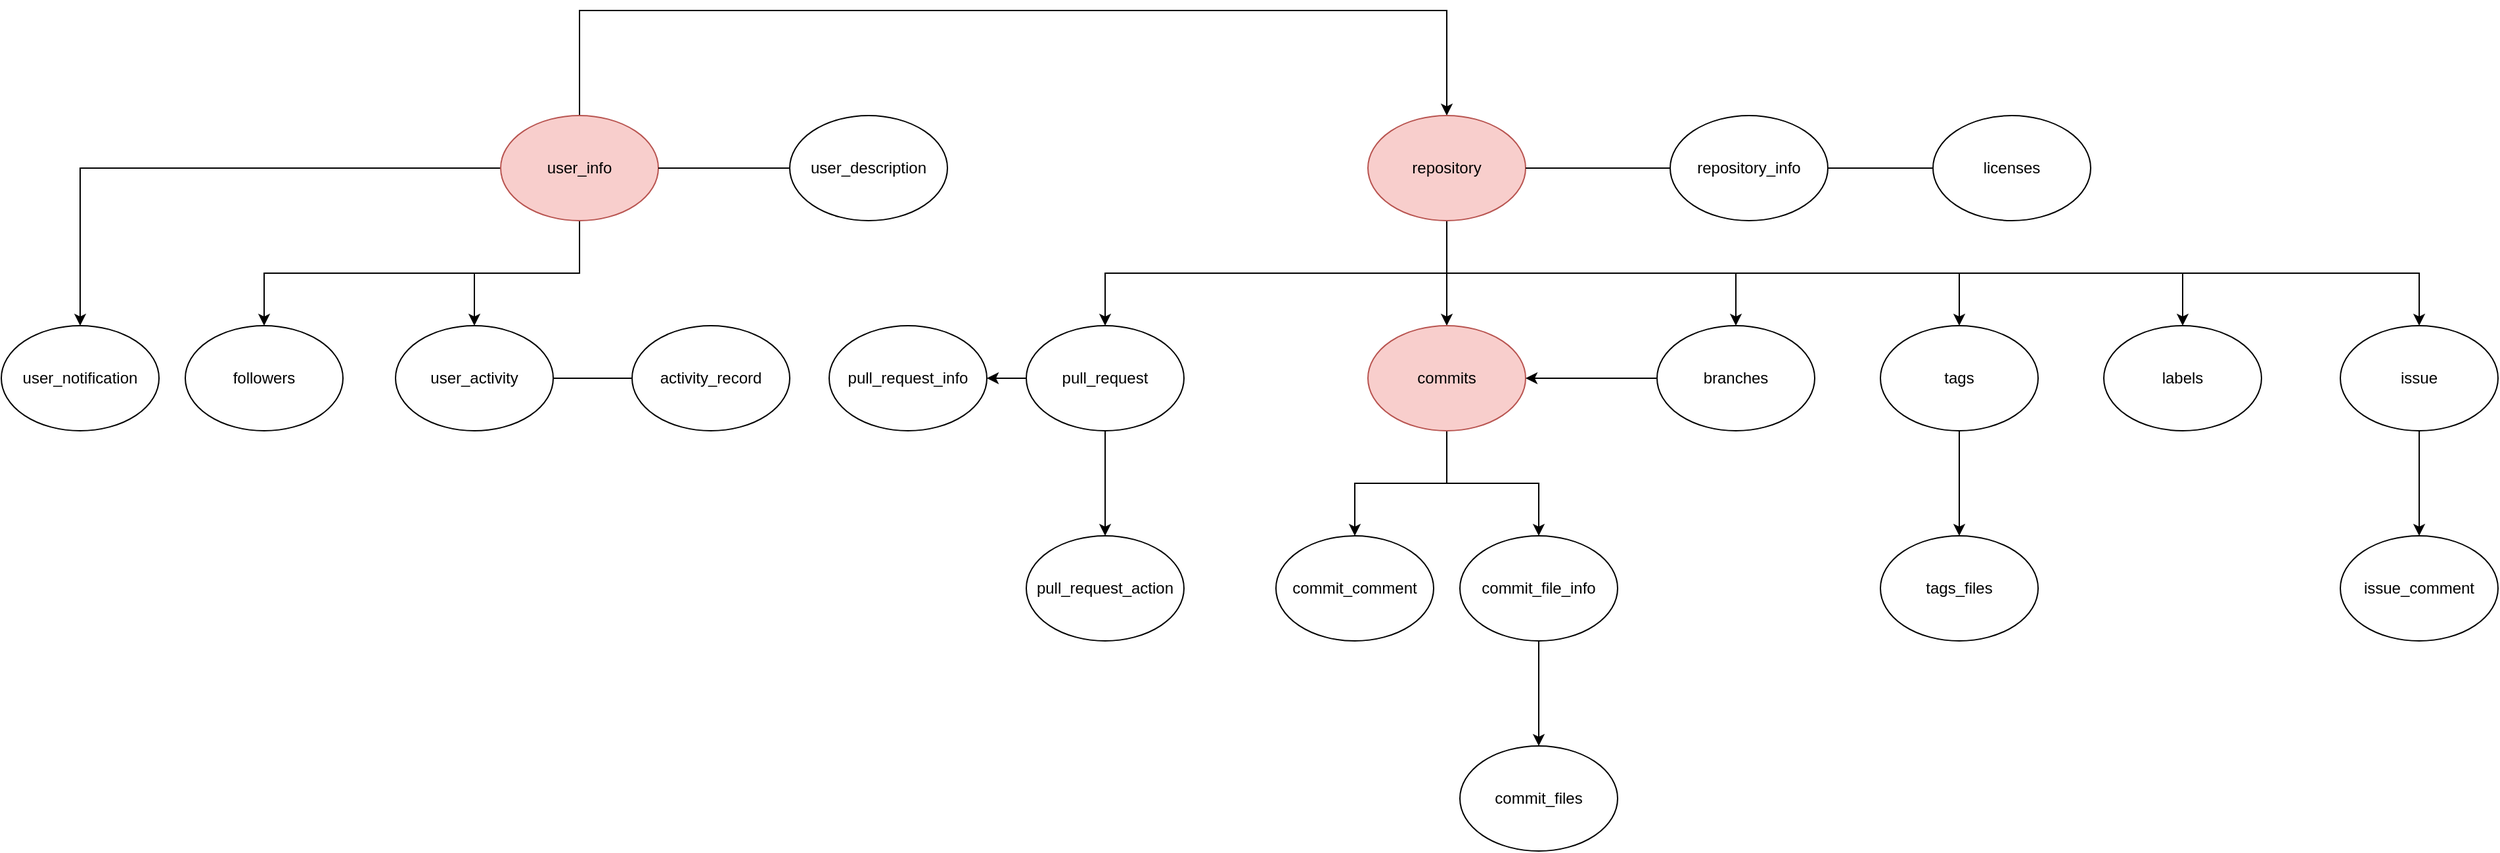 <mxfile version="15.5.6" type="github">
  <diagram name="Page-1" id="74e2e168-ea6b-b213-b513-2b3c1d86103e">
    <mxGraphModel dx="1483" dy="770" grid="1" gridSize="10" guides="1" tooltips="1" connect="1" arrows="1" fold="1" page="1" pageScale="1" pageWidth="1100" pageHeight="850" background="none" math="0" shadow="0">
      <root>
        <mxCell id="0" />
        <mxCell id="1" parent="0" />
        <mxCell id="9J8qVLMYKEQSvjCNAyvZ-9" value="" style="edgeStyle=orthogonalEdgeStyle;rounded=0;orthogonalLoop=1;jettySize=auto;html=1;" edge="1" parent="1" source="9J8qVLMYKEQSvjCNAyvZ-4" target="9J8qVLMYKEQSvjCNAyvZ-8">
          <mxGeometry relative="1" as="geometry">
            <Array as="points">
              <mxPoint x="560" y="360" />
              <mxPoint x="320" y="360" />
            </Array>
          </mxGeometry>
        </mxCell>
        <mxCell id="9J8qVLMYKEQSvjCNAyvZ-11" value="" style="edgeStyle=orthogonalEdgeStyle;rounded=0;orthogonalLoop=1;jettySize=auto;html=1;" edge="1" parent="1" source="9J8qVLMYKEQSvjCNAyvZ-4" target="9J8qVLMYKEQSvjCNAyvZ-10">
          <mxGeometry relative="1" as="geometry" />
        </mxCell>
        <mxCell id="9J8qVLMYKEQSvjCNAyvZ-17" value="" style="edgeStyle=orthogonalEdgeStyle;rounded=0;orthogonalLoop=1;jettySize=auto;html=1;" edge="1" parent="1" source="9J8qVLMYKEQSvjCNAyvZ-4" target="9J8qVLMYKEQSvjCNAyvZ-16">
          <mxGeometry relative="1" as="geometry" />
        </mxCell>
        <mxCell id="9J8qVLMYKEQSvjCNAyvZ-19" style="edgeStyle=orthogonalEdgeStyle;rounded=0;orthogonalLoop=1;jettySize=auto;html=1;" edge="1" parent="1" source="9J8qVLMYKEQSvjCNAyvZ-4" target="9J8qVLMYKEQSvjCNAyvZ-18">
          <mxGeometry relative="1" as="geometry">
            <Array as="points">
              <mxPoint x="560" y="160" />
              <mxPoint x="1220" y="160" />
            </Array>
          </mxGeometry>
        </mxCell>
        <mxCell id="9J8qVLMYKEQSvjCNAyvZ-4" value="user_info" style="ellipse;whiteSpace=wrap;html=1;fillColor=#f8cecc;strokeColor=#b85450;" vertex="1" parent="1">
          <mxGeometry x="500" y="240" width="120" height="80" as="geometry" />
        </mxCell>
        <mxCell id="9J8qVLMYKEQSvjCNAyvZ-5" value="user_description" style="ellipse;whiteSpace=wrap;html=1;" vertex="1" parent="1">
          <mxGeometry x="720" y="240" width="120" height="80" as="geometry" />
        </mxCell>
        <mxCell id="9J8qVLMYKEQSvjCNAyvZ-7" value="" style="endArrow=none;html=1;rounded=0;entryX=0;entryY=0.5;entryDx=0;entryDy=0;exitX=1;exitY=0.5;exitDx=0;exitDy=0;" edge="1" parent="1" source="9J8qVLMYKEQSvjCNAyvZ-4" target="9J8qVLMYKEQSvjCNAyvZ-5">
          <mxGeometry width="50" height="50" relative="1" as="geometry">
            <mxPoint x="540" y="300" as="sourcePoint" />
            <mxPoint x="590" y="250" as="targetPoint" />
          </mxGeometry>
        </mxCell>
        <mxCell id="9J8qVLMYKEQSvjCNAyvZ-8" value="followers" style="ellipse;whiteSpace=wrap;html=1;" vertex="1" parent="1">
          <mxGeometry x="260" y="400" width="120" height="80" as="geometry" />
        </mxCell>
        <mxCell id="9J8qVLMYKEQSvjCNAyvZ-10" value="user_activity" style="ellipse;whiteSpace=wrap;html=1;" vertex="1" parent="1">
          <mxGeometry x="420" y="400" width="120" height="80" as="geometry" />
        </mxCell>
        <mxCell id="9J8qVLMYKEQSvjCNAyvZ-12" value="activity_record" style="ellipse;whiteSpace=wrap;html=1;" vertex="1" parent="1">
          <mxGeometry x="600" y="400" width="120" height="80" as="geometry" />
        </mxCell>
        <mxCell id="9J8qVLMYKEQSvjCNAyvZ-15" value="" style="endArrow=none;html=1;rounded=0;entryX=0;entryY=0.5;entryDx=0;entryDy=0;exitX=1;exitY=0.5;exitDx=0;exitDy=0;" edge="1" parent="1" source="9J8qVLMYKEQSvjCNAyvZ-10" target="9J8qVLMYKEQSvjCNAyvZ-12">
          <mxGeometry width="50" height="50" relative="1" as="geometry">
            <mxPoint x="540" y="300" as="sourcePoint" />
            <mxPoint x="590" y="250" as="targetPoint" />
          </mxGeometry>
        </mxCell>
        <mxCell id="9J8qVLMYKEQSvjCNAyvZ-16" value="user_notification" style="ellipse;whiteSpace=wrap;html=1;" vertex="1" parent="1">
          <mxGeometry x="120" y="400" width="120" height="80" as="geometry" />
        </mxCell>
        <mxCell id="9J8qVLMYKEQSvjCNAyvZ-23" value="" style="edgeStyle=orthogonalEdgeStyle;rounded=0;orthogonalLoop=1;jettySize=auto;html=1;" edge="1" parent="1" source="9J8qVLMYKEQSvjCNAyvZ-18" target="9J8qVLMYKEQSvjCNAyvZ-22">
          <mxGeometry relative="1" as="geometry">
            <Array as="points">
              <mxPoint x="1220" y="360" />
              <mxPoint x="1610" y="360" />
            </Array>
          </mxGeometry>
        </mxCell>
        <mxCell id="9J8qVLMYKEQSvjCNAyvZ-27" value="" style="edgeStyle=orthogonalEdgeStyle;rounded=0;orthogonalLoop=1;jettySize=auto;html=1;" edge="1" parent="1" source="9J8qVLMYKEQSvjCNAyvZ-18" target="9J8qVLMYKEQSvjCNAyvZ-26">
          <mxGeometry relative="1" as="geometry">
            <Array as="points">
              <mxPoint x="1220" y="360" />
              <mxPoint x="1960" y="360" />
            </Array>
          </mxGeometry>
        </mxCell>
        <mxCell id="9J8qVLMYKEQSvjCNAyvZ-31" value="" style="edgeStyle=orthogonalEdgeStyle;rounded=0;orthogonalLoop=1;jettySize=auto;html=1;" edge="1" parent="1" source="9J8qVLMYKEQSvjCNAyvZ-18" target="9J8qVLMYKEQSvjCNAyvZ-30">
          <mxGeometry relative="1" as="geometry">
            <Array as="points">
              <mxPoint x="1220" y="360" />
              <mxPoint x="1780" y="360" />
            </Array>
          </mxGeometry>
        </mxCell>
        <mxCell id="9J8qVLMYKEQSvjCNAyvZ-33" value="" style="edgeStyle=orthogonalEdgeStyle;rounded=0;orthogonalLoop=1;jettySize=auto;html=1;" edge="1" parent="1" source="9J8qVLMYKEQSvjCNAyvZ-18" target="9J8qVLMYKEQSvjCNAyvZ-32">
          <mxGeometry relative="1" as="geometry">
            <Array as="points">
              <mxPoint x="1220" y="360" />
              <mxPoint x="960" y="360" />
            </Array>
          </mxGeometry>
        </mxCell>
        <mxCell id="9J8qVLMYKEQSvjCNAyvZ-39" value="" style="edgeStyle=orthogonalEdgeStyle;rounded=0;orthogonalLoop=1;jettySize=auto;html=1;" edge="1" parent="1" source="9J8qVLMYKEQSvjCNAyvZ-18" target="9J8qVLMYKEQSvjCNAyvZ-38">
          <mxGeometry relative="1" as="geometry" />
        </mxCell>
        <mxCell id="9J8qVLMYKEQSvjCNAyvZ-47" value="" style="edgeStyle=orthogonalEdgeStyle;rounded=0;orthogonalLoop=1;jettySize=auto;html=1;" edge="1" parent="1" source="9J8qVLMYKEQSvjCNAyvZ-18" target="9J8qVLMYKEQSvjCNAyvZ-46">
          <mxGeometry relative="1" as="geometry">
            <Array as="points">
              <mxPoint x="1220" y="360" />
              <mxPoint x="1440" y="360" />
            </Array>
          </mxGeometry>
        </mxCell>
        <mxCell id="9J8qVLMYKEQSvjCNAyvZ-18" value="repository" style="ellipse;whiteSpace=wrap;html=1;fillColor=#f8cecc;strokeColor=#b85450;" vertex="1" parent="1">
          <mxGeometry x="1160" y="240" width="120" height="80" as="geometry" />
        </mxCell>
        <mxCell id="9J8qVLMYKEQSvjCNAyvZ-20" value="repository_info" style="ellipse;whiteSpace=wrap;html=1;" vertex="1" parent="1">
          <mxGeometry x="1390" y="240" width="120" height="80" as="geometry" />
        </mxCell>
        <mxCell id="9J8qVLMYKEQSvjCNAyvZ-21" value="" style="endArrow=none;html=1;rounded=0;entryX=0;entryY=0.5;entryDx=0;entryDy=0;" edge="1" parent="1" source="9J8qVLMYKEQSvjCNAyvZ-18" target="9J8qVLMYKEQSvjCNAyvZ-20">
          <mxGeometry width="50" height="50" relative="1" as="geometry">
            <mxPoint x="1280" y="330" as="sourcePoint" />
            <mxPoint x="1350.711" y="280" as="targetPoint" />
          </mxGeometry>
        </mxCell>
        <mxCell id="9J8qVLMYKEQSvjCNAyvZ-25" value="" style="edgeStyle=orthogonalEdgeStyle;rounded=0;orthogonalLoop=1;jettySize=auto;html=1;" edge="1" parent="1" source="9J8qVLMYKEQSvjCNAyvZ-22" target="9J8qVLMYKEQSvjCNAyvZ-24">
          <mxGeometry relative="1" as="geometry">
            <Array as="points">
              <mxPoint x="1610" y="480" />
              <mxPoint x="1610" y="480" />
            </Array>
          </mxGeometry>
        </mxCell>
        <mxCell id="9J8qVLMYKEQSvjCNAyvZ-22" value="tags" style="ellipse;whiteSpace=wrap;html=1;" vertex="1" parent="1">
          <mxGeometry x="1550" y="400" width="120" height="80" as="geometry" />
        </mxCell>
        <mxCell id="9J8qVLMYKEQSvjCNAyvZ-24" value="tags_files" style="ellipse;whiteSpace=wrap;html=1;" vertex="1" parent="1">
          <mxGeometry x="1550" y="560" width="120" height="80" as="geometry" />
        </mxCell>
        <mxCell id="9J8qVLMYKEQSvjCNAyvZ-29" value="" style="edgeStyle=orthogonalEdgeStyle;rounded=0;orthogonalLoop=1;jettySize=auto;html=1;" edge="1" parent="1" source="9J8qVLMYKEQSvjCNAyvZ-26" target="9J8qVLMYKEQSvjCNAyvZ-28">
          <mxGeometry relative="1" as="geometry" />
        </mxCell>
        <mxCell id="9J8qVLMYKEQSvjCNAyvZ-26" value="issue" style="ellipse;whiteSpace=wrap;html=1;" vertex="1" parent="1">
          <mxGeometry x="1900" y="400" width="120" height="80" as="geometry" />
        </mxCell>
        <mxCell id="9J8qVLMYKEQSvjCNAyvZ-28" value="issue_comment" style="ellipse;whiteSpace=wrap;html=1;" vertex="1" parent="1">
          <mxGeometry x="1900" y="560" width="120" height="80" as="geometry" />
        </mxCell>
        <mxCell id="9J8qVLMYKEQSvjCNAyvZ-30" value="labels" style="ellipse;whiteSpace=wrap;html=1;" vertex="1" parent="1">
          <mxGeometry x="1720" y="400" width="120" height="80" as="geometry" />
        </mxCell>
        <mxCell id="9J8qVLMYKEQSvjCNAyvZ-35" value="" style="edgeStyle=orthogonalEdgeStyle;rounded=0;orthogonalLoop=1;jettySize=auto;html=1;" edge="1" parent="1" source="9J8qVLMYKEQSvjCNAyvZ-32" target="9J8qVLMYKEQSvjCNAyvZ-34">
          <mxGeometry relative="1" as="geometry" />
        </mxCell>
        <mxCell id="9J8qVLMYKEQSvjCNAyvZ-37" value="" style="edgeStyle=orthogonalEdgeStyle;rounded=0;orthogonalLoop=1;jettySize=auto;html=1;" edge="1" parent="1" source="9J8qVLMYKEQSvjCNAyvZ-32" target="9J8qVLMYKEQSvjCNAyvZ-36">
          <mxGeometry relative="1" as="geometry" />
        </mxCell>
        <mxCell id="9J8qVLMYKEQSvjCNAyvZ-32" value="pull_request" style="ellipse;whiteSpace=wrap;html=1;" vertex="1" parent="1">
          <mxGeometry x="900" y="400" width="120" height="80" as="geometry" />
        </mxCell>
        <mxCell id="9J8qVLMYKEQSvjCNAyvZ-34" value="pull_request_info" style="ellipse;whiteSpace=wrap;html=1;" vertex="1" parent="1">
          <mxGeometry x="750" y="400" width="120" height="80" as="geometry" />
        </mxCell>
        <mxCell id="9J8qVLMYKEQSvjCNAyvZ-36" value="pull_request_action" style="ellipse;whiteSpace=wrap;html=1;" vertex="1" parent="1">
          <mxGeometry x="900" y="560" width="120" height="80" as="geometry" />
        </mxCell>
        <mxCell id="9J8qVLMYKEQSvjCNAyvZ-41" value="" style="edgeStyle=orthogonalEdgeStyle;rounded=0;orthogonalLoop=1;jettySize=auto;html=1;" edge="1" parent="1" source="9J8qVLMYKEQSvjCNAyvZ-38" target="9J8qVLMYKEQSvjCNAyvZ-40">
          <mxGeometry relative="1" as="geometry" />
        </mxCell>
        <mxCell id="9J8qVLMYKEQSvjCNAyvZ-45" value="" style="edgeStyle=orthogonalEdgeStyle;rounded=0;orthogonalLoop=1;jettySize=auto;html=1;" edge="1" parent="1" source="9J8qVLMYKEQSvjCNAyvZ-38" target="9J8qVLMYKEQSvjCNAyvZ-44">
          <mxGeometry relative="1" as="geometry" />
        </mxCell>
        <mxCell id="9J8qVLMYKEQSvjCNAyvZ-38" value="commits" style="ellipse;whiteSpace=wrap;html=1;fillColor=#f8cecc;strokeColor=#b85450;" vertex="1" parent="1">
          <mxGeometry x="1160" y="400" width="120" height="80" as="geometry" />
        </mxCell>
        <mxCell id="9J8qVLMYKEQSvjCNAyvZ-43" value="" style="edgeStyle=orthogonalEdgeStyle;rounded=0;orthogonalLoop=1;jettySize=auto;html=1;" edge="1" parent="1" source="9J8qVLMYKEQSvjCNAyvZ-40" target="9J8qVLMYKEQSvjCNAyvZ-42">
          <mxGeometry relative="1" as="geometry" />
        </mxCell>
        <mxCell id="9J8qVLMYKEQSvjCNAyvZ-40" value="commit_file_info" style="ellipse;whiteSpace=wrap;html=1;" vertex="1" parent="1">
          <mxGeometry x="1230" y="560" width="120" height="80" as="geometry" />
        </mxCell>
        <mxCell id="9J8qVLMYKEQSvjCNAyvZ-42" value="commit_files" style="ellipse;whiteSpace=wrap;html=1;" vertex="1" parent="1">
          <mxGeometry x="1230" y="720" width="120" height="80" as="geometry" />
        </mxCell>
        <mxCell id="9J8qVLMYKEQSvjCNAyvZ-44" value="commit_comment" style="ellipse;whiteSpace=wrap;html=1;" vertex="1" parent="1">
          <mxGeometry x="1090" y="560" width="120" height="80" as="geometry" />
        </mxCell>
        <mxCell id="9J8qVLMYKEQSvjCNAyvZ-48" style="edgeStyle=orthogonalEdgeStyle;rounded=0;orthogonalLoop=1;jettySize=auto;html=1;" edge="1" parent="1" source="9J8qVLMYKEQSvjCNAyvZ-46" target="9J8qVLMYKEQSvjCNAyvZ-38">
          <mxGeometry relative="1" as="geometry" />
        </mxCell>
        <mxCell id="9J8qVLMYKEQSvjCNAyvZ-46" value="branches" style="ellipse;whiteSpace=wrap;html=1;" vertex="1" parent="1">
          <mxGeometry x="1380" y="400" width="120" height="80" as="geometry" />
        </mxCell>
        <mxCell id="9J8qVLMYKEQSvjCNAyvZ-49" value="licenses" style="ellipse;whiteSpace=wrap;html=1;" vertex="1" parent="1">
          <mxGeometry x="1590" y="240" width="120" height="80" as="geometry" />
        </mxCell>
        <mxCell id="9J8qVLMYKEQSvjCNAyvZ-51" value="" style="endArrow=none;html=1;rounded=0;entryX=0;entryY=0.5;entryDx=0;entryDy=0;exitX=1;exitY=0.5;exitDx=0;exitDy=0;" edge="1" parent="1" source="9J8qVLMYKEQSvjCNAyvZ-20" target="9J8qVLMYKEQSvjCNAyvZ-49">
          <mxGeometry width="50" height="50" relative="1" as="geometry">
            <mxPoint x="1310" y="490" as="sourcePoint" />
            <mxPoint x="1360" y="440" as="targetPoint" />
          </mxGeometry>
        </mxCell>
      </root>
    </mxGraphModel>
  </diagram>
</mxfile>
